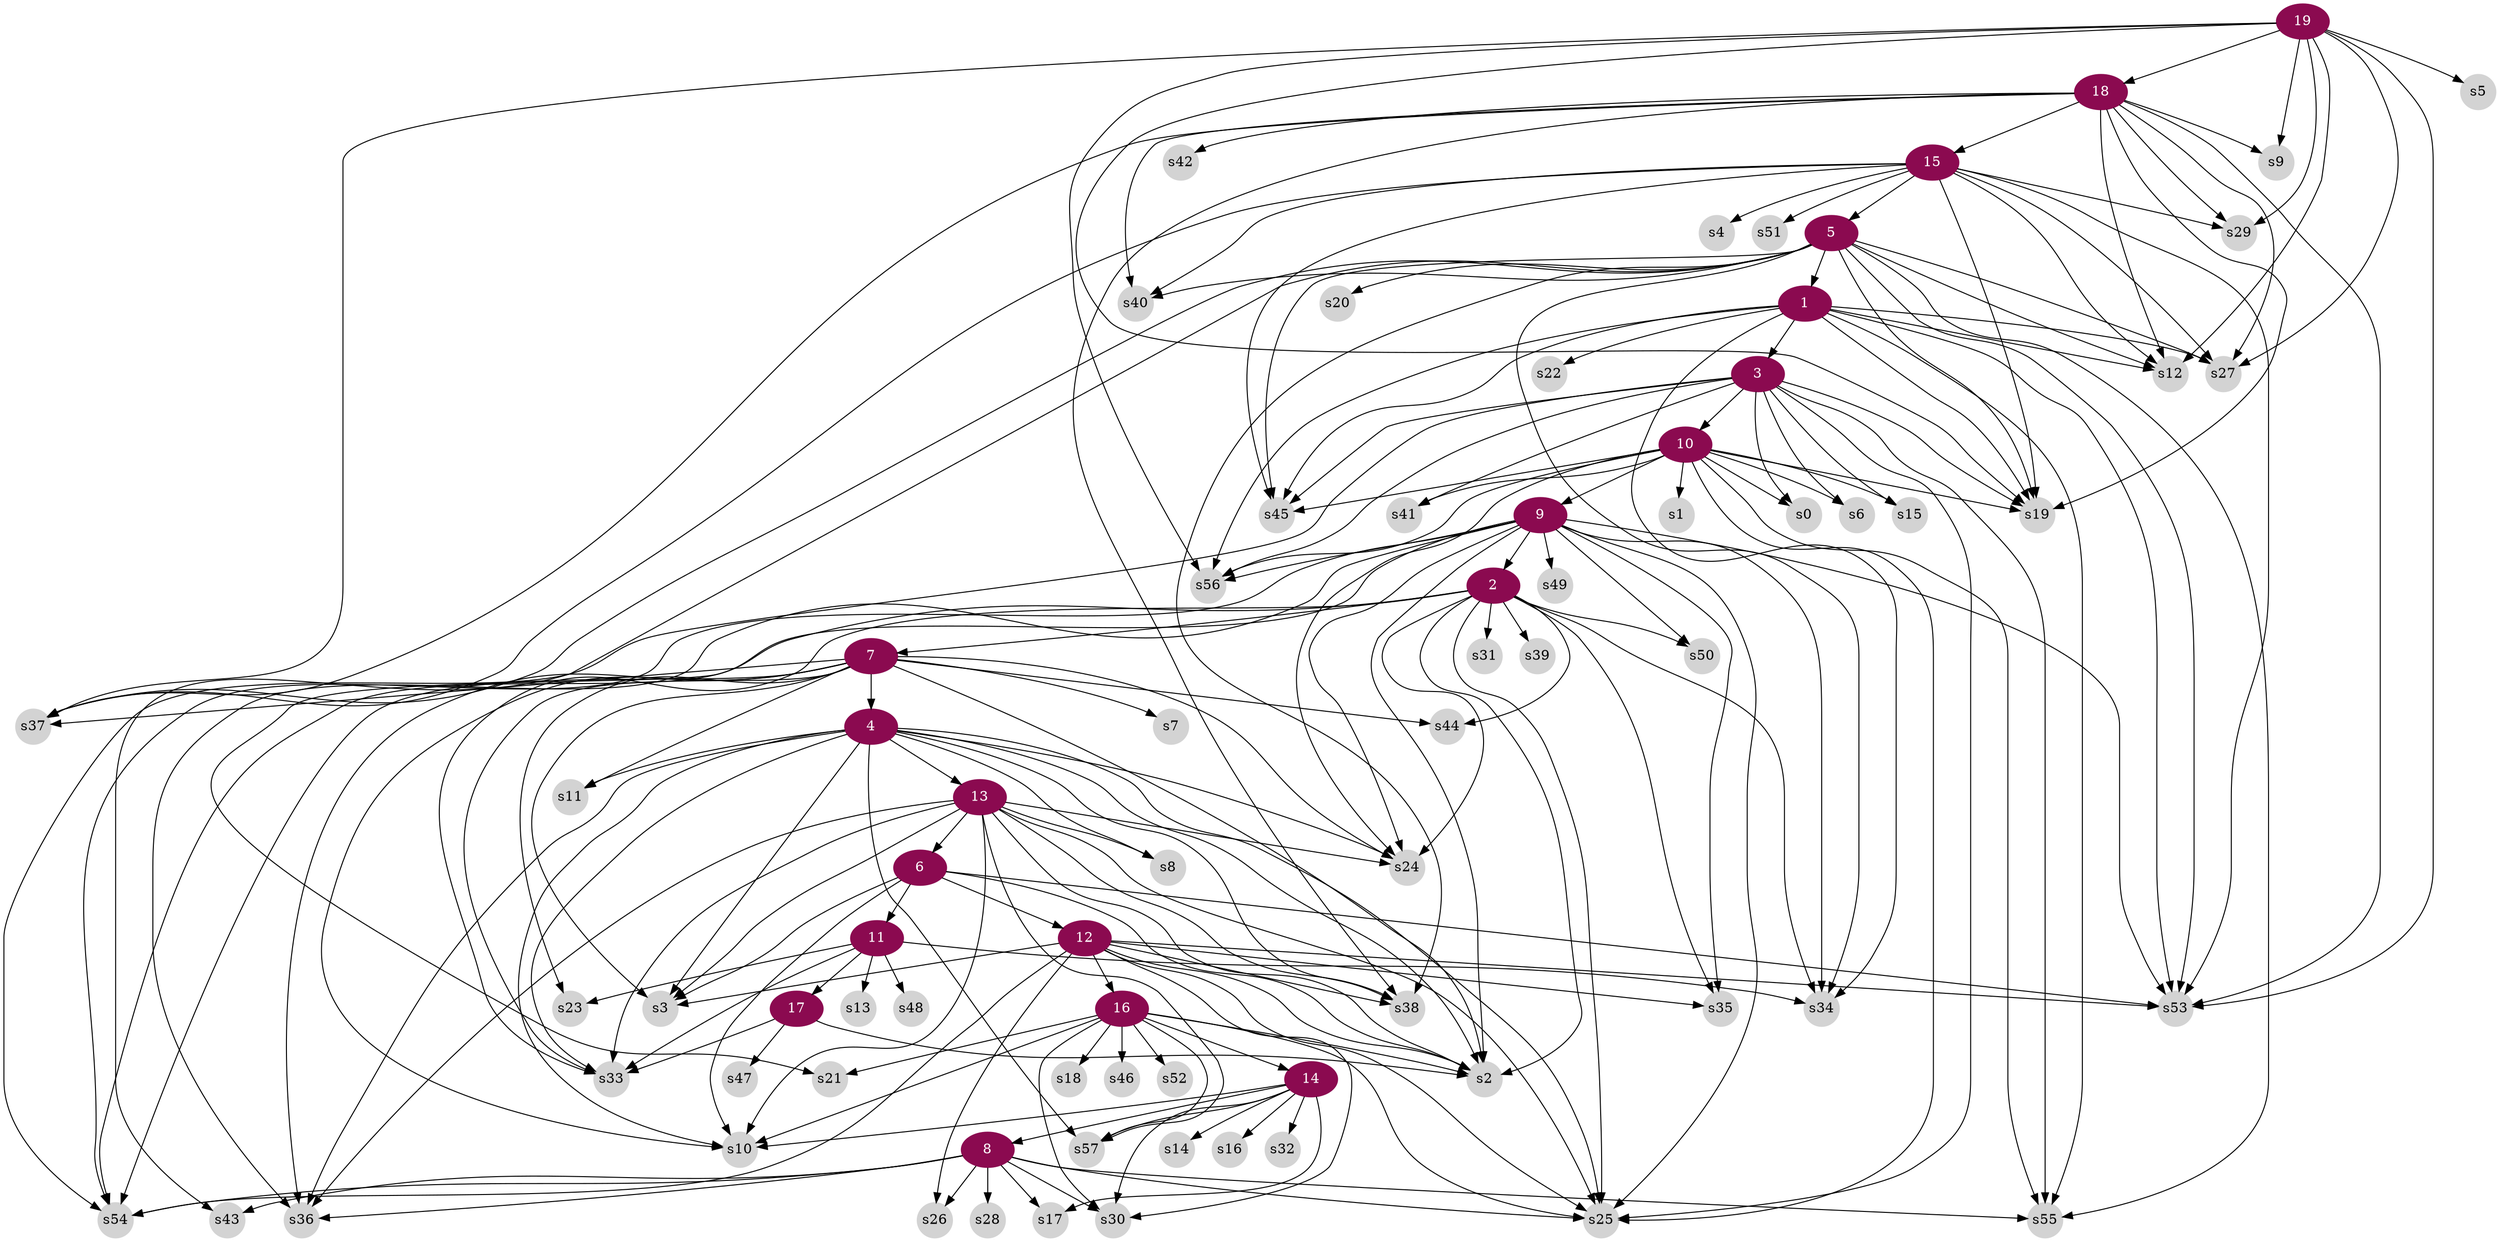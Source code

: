 digraph g{
node [color=deeppink4, style=filled, fontcolor=white];	
5 -> 1;
9 -> 2;
1 -> 3;
7 -> 4;
15 -> 5;
13 -> 6;
2 -> 7;
14 -> 8;
10 -> 9;
3 -> 10;
6 -> 11;
6 -> 12;
4 -> 13;
16 -> 14;
18 -> 15;
12 -> 16;
11 -> 17;
19 -> 18;
node [color=lightgrey, style=filled, fontcolor=black, shape=circle, fixedsize=true];  
1 -> s12;
1 -> s19;
1 -> s22;
1 -> s27;
1 -> s34;
1 -> s45;
1 -> s53;
1 -> s55;
1 -> s56;
2 -> s2;
2 -> s24;
2 -> s25;
2 -> s31;
2 -> s33;
2 -> s34;
2 -> s35;
2 -> s39;
2 -> s44;
2 -> s50;
2 -> s54;
3 -> s0;
3 -> s6;
3 -> s15;
3 -> s19;
3 -> s25;
3 -> s41;
3 -> s45;
3 -> s54;
3 -> s55;
3 -> s56;
4 -> s2;
4 -> s3;
4 -> s8;
4 -> s10;
4 -> s11;
4 -> s24;
4 -> s25;
4 -> s33;
4 -> s36;
4 -> s38;
4 -> s57;
5 -> s12;
5 -> s19;
5 -> s20;
5 -> s27;
5 -> s34;
5 -> s37;
5 -> s38;
5 -> s40;
5 -> s43;
5 -> s45;
5 -> s53;
5 -> s55;
6 -> s2;
6 -> s3;
6 -> s10;
6 -> s53;
7 -> s2;
7 -> s3;
7 -> s7;
7 -> s10;
7 -> s11;
7 -> s23;
7 -> s24;
7 -> s33;
7 -> s36;
7 -> s37;
7 -> s44;
7 -> s54;
8 -> s17;
8 -> s25;
8 -> s26;
8 -> s28;
8 -> s30;
8 -> s36;
8 -> s43;
8 -> s54;
8 -> s55;
9 -> s2;
9 -> s21;
9 -> s24;
9 -> s25;
9 -> s34;
9 -> s35;
9 -> s36;
9 -> s49;
9 -> s50;
9 -> s53;
9 -> s54;
9 -> s56;
10 -> s0;
10 -> s1;
10 -> s6;
10 -> s15;
10 -> s19;
10 -> s24;
10 -> s25;
10 -> s41;
10 -> s45;
10 -> s55;
10 -> s56;
11 -> s13;
11 -> s23;
11 -> s33;
11 -> s34;
11 -> s48;
12 -> s2;
12 -> s3;
12 -> s25;
12 -> s26;
12 -> s30;
12 -> s35;
12 -> s38;
12 -> s53;
12 -> s54;
13 -> s2;
13 -> s3;
13 -> s8;
13 -> s10;
13 -> s24;
13 -> s25;
13 -> s33;
13 -> s36;
13 -> s38;
13 -> s57;
14 -> s10;
14 -> s14;
14 -> s16;
14 -> s17;
14 -> s30;
14 -> s32;
14 -> s57;
15 -> s4;
15 -> s12;
15 -> s19;
15 -> s27;
15 -> s29;
15 -> s37;
15 -> s40;
15 -> s45;
15 -> s51;
15 -> s53;
16 -> s2;
16 -> s10;
16 -> s18;
16 -> s21;
16 -> s25;
16 -> s30;
16 -> s46;
16 -> s52;
16 -> s57;
17 -> s2;
17 -> s33;
17 -> s47;
18 -> s9;
18 -> s12;
18 -> s19;
18 -> s27;
18 -> s29;
18 -> s37;
18 -> s38;
18 -> s40;
18 -> s42;
18 -> s53;
19 -> s5;
19 -> s9;
19 -> s12;
19 -> s19;
19 -> s27;
19 -> s29;
19 -> s37;
19 -> s53;
19 -> s56;
}
